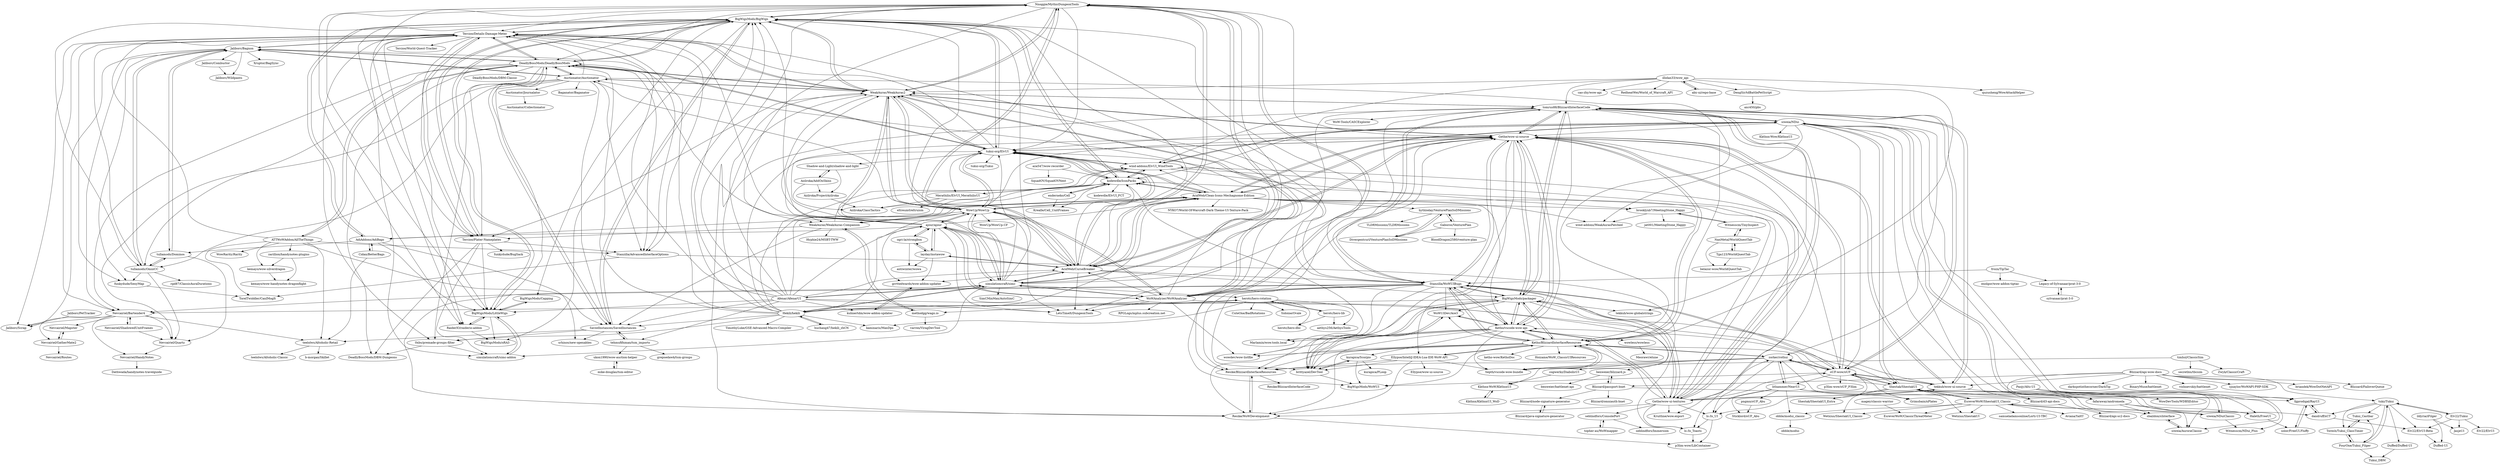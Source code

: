 digraph G {
"Nnoggie/MythicDungeonTools" -> "BigWigsMods/BigWigs"
"Nnoggie/MythicDungeonTools" -> "LetsTimeIt/DungeonTools" ["e"=1]
"Nnoggie/MythicDungeonTools" -> "Tercioo/Details-Damage-Meter"
"Nnoggie/MythicDungeonTools" -> "WeakAuras/WeakAuras2"
"Nnoggie/MythicDungeonTools" -> "WoWAnalyzer/WoWAnalyzer"
"Nnoggie/MythicDungeonTools" -> "BigWigsMods/LittleWigs"
"Nnoggie/MythicDungeonTools" -> "Tercioo/Plater-Nameplates"
"Nnoggie/MythicDungeonTools" -> "Gethe/wow-ui-source"
"Nnoggie/MythicDungeonTools" -> "simulationcraft/simc"
"Nnoggie/MythicDungeonTools" -> "WeakAuras/WeakAuras-Companion"
"Nnoggie/MythicDungeonTools" -> "RaiderIO/raiderio-addon"
"Nnoggie/MythicDungeonTools" -> "tukui-org/ElvUI"
"Nnoggie/MythicDungeonTools" -> "DeadlyBossMods/DeadlyBossMods"
"Nnoggie/MythicDungeonTools" -> "WowUp/WowUp"
"Nnoggie/MythicDungeonTools" -> "AcidWeb/CurseBreaker"
"Tercioo/Details-Damage-Meter" -> "Tercioo/Plater-Nameplates"
"Tercioo/Details-Damage-Meter" -> "DeadlyBossMods/DeadlyBossMods"
"Tercioo/Details-Damage-Meter" -> "BigWigsMods/BigWigs"
"Tercioo/Details-Damage-Meter" -> "BigWigsMods/LittleWigs"
"Tercioo/Details-Damage-Meter" -> "Nevcairiel/Bartender4"
"Tercioo/Details-Damage-Meter" -> "RaiderIO/raiderio-addon"
"Tercioo/Details-Damage-Meter" -> "Stanzilla/AdvancedInterfaceOptions"
"Tercioo/Details-Damage-Meter" -> "Tercioo/World-Quest-Tracker"
"Tercioo/Details-Damage-Meter" -> "funkydude/SexyMap"
"Tercioo/Details-Damage-Meter" -> "tullamods/OmniCC"
"Tercioo/Details-Damage-Meter" -> "simulationcraft/simc-addon"
"Tercioo/Details-Damage-Meter" -> "WeakAuras/WeakAuras2"
"Tercioo/Details-Damage-Meter" -> "Jaliborc/Scrap"
"Tercioo/Details-Damage-Meter" -> "0xbs/premade-groups-filter"
"Tercioo/Details-Damage-Meter" -> "Jaliborc/Bagnon"
"ildyria/iFilger" -> "Duffed-UI"
"ildyria/iFilger" -> "JasjeUI"
"magey/classic-warrior" -> "EsreverWoW/ClassicThreatMeter"
"aby-ui/repo-base" -> "illidan33/wow_api"
"AcidWeb/CurseBreaker" -> "WowUp/WowUp"
"AcidWeb/CurseBreaker" -> "ajour/ajour"
"AcidWeb/CurseBreaker" -> "layday/instawow"
"AcidWeb/CurseBreaker" -> "Gethe/wow-ui-source"
"AcidWeb/CurseBreaker" -> "WeakAuras/WeakAuras2"
"AcidWeb/CurseBreaker" -> "tukui-org/ElvUI"
"AcidWeb/CurseBreaker" -> "LetsTimeIt/DungeonTools" ["e"=1]
"AcidWeb/CurseBreaker" -> "BigWigsMods/packager"
"AcidWeb/CurseBreaker" -> "BigWigsMods/BigWigs"
"AcidWeb/CurseBreaker" -> "AcidWeb/Clean-Icons-Mechagnome-Edition"
"AcidWeb/CurseBreaker" -> "simulationcraft/simc"
"AcidWeb/CurseBreaker" -> "kodewdle/IconPacks"
"AcidWeb/CurseBreaker" -> "Stanzilla/WoWUIBugs"
"AcidWeb/CurseBreaker" -> "Nnoggie/MythicDungeonTools"
"AcidWeb/CurseBreaker" -> "grrttedwards/wow-addon-updater"
"Tercioo/Plater-Nameplates" -> "Tercioo/Details-Damage-Meter"
"Tercioo/Plater-Nameplates" -> "Stanzilla/AdvancedInterfaceOptions"
"Tercioo/Plater-Nameplates" -> "DeadlyBossMods/DBM-Dungeons"
"Tercioo/Plater-Nameplates" -> "funkydude/BugSack"
"Tercioo/Plater-Nameplates" -> "BigWigsMods/LittleWigs"
"Tercioo/Plater-Nameplates" -> "simulationcraft/simc-addon"
"Tercioo/Plater-Nameplates" -> "BigWigsMods/BigWigs"
"DeadlyBossMods/DeadlyBossMods" -> "Tercioo/Details-Damage-Meter"
"DeadlyBossMods/DeadlyBossMods" -> "DeadlyBossMods/DBM-Dungeons"
"DeadlyBossMods/DeadlyBossMods" -> "BigWigsMods/BigWigs"
"DeadlyBossMods/DeadlyBossMods" -> "DeadlyBossMods/DBM-Classic" ["e"=1]
"DeadlyBossMods/DeadlyBossMods" -> "WeakAuras/WeakAuras2"
"DeadlyBossMods/DeadlyBossMods" -> "Tercioo/Plater-Nameplates"
"DeadlyBossMods/DeadlyBossMods" -> "tullamods/OmniCC"
"DeadlyBossMods/DeadlyBossMods" -> "Jaliborc/Bagnon"
"DeadlyBossMods/DeadlyBossMods" -> "ATTWoWAddon/AllTheThings"
"DeadlyBossMods/DeadlyBossMods" -> "tukui-org/ElvUI"
"DeadlyBossMods/DeadlyBossMods" -> "0xbs/premade-groups-filter"
"DeadlyBossMods/DeadlyBossMods" -> "Nevcairiel/Bartender4"
"DeadlyBossMods/DeadlyBossMods" -> "Stanzilla/AdvancedInterfaceOptions"
"DeadlyBossMods/DeadlyBossMods" -> "SavedInstances/SavedInstances"
"DeadlyBossMods/DeadlyBossMods" -> "Auctionator/Auctionator"
"grrttedwards/wow-addon-updater" -> "kuhnertdm/wow-addon-updater"
"Ketho/BlizzardInterfaceResources" -> "Ketho/vscode-wow-api"
"Ketho/BlizzardInterfaceResources" -> "Resike/BlizzardInterfaceResources"
"Ketho/BlizzardInterfaceResources" -> "Gethe/wow-ui-source"
"Ketho/BlizzardInterfaceResources" -> "Stanzilla/WoWUIBugs"
"Ketho/BlizzardInterfaceResources" -> "Septh/vscode-wow-bundle"
"Ketho/BlizzardInterfaceResources" -> "Resike/WoWDevelopment"
"Ketho/BlizzardInterfaceResources" -> "BigWigsMods/packager"
"Ketho/BlizzardInterfaceResources" -> "brittyazel/DevTool"
"Ketho/BlizzardInterfaceResources" -> "Ellypse/IntelliJ-IDEA-Lua-IDE-WoW-API"
"Ketho/BlizzardInterfaceResources" -> "WoWUIDev/Ace3"
"Ketho/BlizzardInterfaceResources" -> "ketho-wow/KethoDoc"
"Ketho/BlizzardInterfaceResources" -> "BigWigsMods/WoWUI"
"Ketho/BlizzardInterfaceResources" -> "Hoizame/WoW_ClassicUIResources" ["e"=1]
"Ketho/BlizzardInterfaceResources" -> "zorker/rothui"
"Ketho/BlizzardInterfaceResources" -> "wowdev/wow-listfile" ["e"=1]
"timhul/ClassicSim" -> "secretbis/tbcsim"
"timhul/ClassicSim" -> "Septh/vscode-wow-bundle"
"timhul/ClassicSim" -> "Zwyk/ClassicCraft"
"illidan33/wow_api" -> "quzusheng/WowAttackHelper" ["e"=1]
"illidan33/wow_api" -> "WeakAuras/WeakAuras2"
"illidan33/wow_api" -> "cao-zhy/wow-api"
"illidan33/wow_api" -> "RedheatWei/World_of_Warcraft_API"
"illidan33/wow_api" -> "aby-ui/repo-base"
"illidan33/wow_api" -> "tomrus88/BlizzardInterfaceCode"
"illidan33/wow_api" -> "DengSir/tdBattlePetScript"
"illidan33/wow_api" -> "wind-addons/ElvUI_WindTools"
"illidan33/wow_api" -> "Ketho/BlizzardInterfaceResources"
"EsreverWoW/ShestakUI_Classic" -> "Shestak/ShestakUI"
"EsreverWoW/ShestakUI_Classic" -> "siweia/NDuiClassic"
"EsreverWoW/ShestakUI_Classic" -> "Wetxius/ShestakUI_Classic"
"EsreverWoW/ShestakUI_Classic" -> "obble/modui_classic"
"EsreverWoW/ShestakUI_Classic" -> "samueladamsonline/Lorti-UI-TBC"
"EsreverWoW/ShestakUI_Classic" -> "Wetxius/ShestakUI"
"EsreverWoW/ShestakUI_Classic" -> "EsreverWoW/ClassicThreatMeter"
"EsreverWoW/ShestakUI_Classic" -> "Aviana/YaHT" ["e"=1]
"Blizzard/api-wow-docs" -> "darkspotinthecorner/DarkTip"
"Blizzard/api-wow-docs" -> "Blizzard/passport-bnet"
"Blizzard/api-wow-docs" -> "BinaryMuse/battlenet"
"Blizzard/api-wow-docs" -> "vishnevskiy/battlenet"
"Blizzard/api-wow-docs" -> "Blizzard/d3-api-docs"
"Blizzard/api-wow-docs" -> "cjsaylor/WoWAPI-PHP-SDK"
"Blizzard/api-wow-docs" -> "tukz/Tukui"
"Blizzard/api-wow-docs" -> "briandek/WowDotNetAPI"
"Blizzard/api-wow-docs" -> "Blizzard/FailoverQueue"
"Blizzard/api-wow-docs" -> "tekkub/wow-ui-source"
"Stanzilla/WoWUIBugs" -> "BigWigsMods/packager"
"Stanzilla/WoWUIBugs" -> "Gethe/wow-ui-source"
"Stanzilla/WoWUIBugs" -> "Ketho/BlizzardInterfaceResources"
"Stanzilla/WoWUIBugs" -> "BigWigsMods/WoWUI"
"Stanzilla/WoWUIBugs" -> "brittyazel/DevTool"
"Stanzilla/WoWUIBugs" -> "Ketho/vscode-wow-api"
"Stanzilla/WoWUIBugs" -> "tomrus88/BlizzardInterfaceCode"
"Stanzilla/WoWUIBugs" -> "Gethe/wow-ui-textures"
"Stanzilla/WoWUIBugs" -> "Resike/BlizzardInterfaceResources"
"Stanzilla/WoWUIBugs" -> "oUF-wow/oUF"
"Stanzilla/WoWUIBugs" -> "Marlamin/wow.tools.local" ["e"=1]
"Stanzilla/WoWUIBugs" -> "WoWUIDev/Ace3"
"Stanzilla/WoWUIBugs" -> "Nevcairiel/Bartender4"
"Stanzilla/WoWUIBugs" -> "Resike/WoWDevelopment"
"Stanzilla/WoWUIBugs" -> "wowdev/wow-listfile" ["e"=1]
"WeakAuras/WeakAuras-Companion" -> "methodgg/wago.io"
"WeakAuras/WeakAuras-Companion" -> "AcidWeb/Clean-Icons-Mechagnome-Edition"
"WeakAuras/WeakAuras-Companion" -> "Hyphie24/MSBT-TWW"
"WeakAuras/WeakAuras-Companion" -> "SavedInstances/SavedInstances"
"WeakAuras/WeakAuras-Companion" -> "Tercioo/Plater-Nameplates"
"WeakAuras/WeakAuras-Companion" -> "wind-addons/ElvUI_WindTools"
"layday/instawow" -> "ogri-la/strongbox"
"layday/instawow" -> "AcidWeb/CurseBreaker"
"layday/instawow" -> "antiwinter/wowa"
"layday/instawow" -> "ajour/ajour"
"layday/instawow" -> "grrttedwards/wow-addon-updater"
"tomrus88/BlizzardInterfaceCode" -> "Gethe/wow-ui-source"
"tomrus88/BlizzardInterfaceCode" -> "Gethe/wow-ui-textures"
"tomrus88/BlizzardInterfaceCode" -> "BigWigsMods/packager"
"tomrus88/BlizzardInterfaceCode" -> "Stanzilla/WoWUIBugs"
"tomrus88/BlizzardInterfaceCode" -> "Ketho/BlizzardInterfaceResources"
"tomrus88/BlizzardInterfaceCode" -> "tekkub/wow-ui-source"
"tomrus88/BlizzardInterfaceCode" -> "oUF-wow/oUF"
"tomrus88/BlizzardInterfaceCode" -> "WoW-Tools/CASCExplorer" ["e"=1]
"tomrus88/BlizzardInterfaceCode" -> "tekkub/wow-globalstrings"
"tomrus88/BlizzardInterfaceCode" -> "WeakAuras/WeakAuras2"
"tomrus88/BlizzardInterfaceCode" -> "Ketho/vscode-wow-api"
"tomrus88/BlizzardInterfaceCode" -> "Resike/BlizzardInterfaceResources"
"tomrus88/BlizzardInterfaceCode" -> "zorker/rothui"
"tomrus88/BlizzardInterfaceCode" -> "siweia/NDui"
"tomrus88/BlizzardInterfaceCode" -> "Resike/WoWDevelopment"
"obble/modui_classic" -> "obble/modui" ["e"=1]
"Elv22/Tukui" -> "tukz/Tukui"
"Elv22/Tukui" -> "Elv22/ElvUI-Beta"
"Elv22/Tukui" -> "JasjeUI"
"Elv22/Tukui" -> "Elv22/ElvUI"
"ls-/ls_UI" -> "ls-/ls_Toasts"
"ls-/ls_UI" -> "p3lim-wow/LibContainer"
"fafaraway/andromeda" -> "siweia/AuroraClassic"
"fafaraway/andromeda" -> "sbaildon/sInterface"
"fafaraway/andromeda" -> "Haleth/FreeUI"
"lithammer/NeavUI" -> "pngmn/oUF_Abu"
"lithammer/NeavUI" -> "Grimsbain/nPlates"
"lithammer/NeavUI" -> "zorker/rothui"
"lithammer/NeavUI" -> "obble/modui_classic"
"lithammer/NeavUI" -> "sbaildon/sInterface"
"lithammer/NeavUI" -> "ls-/ls_UI"
"lithammer/NeavUI" -> "Sticklord/oUF_Abu"
"ATTWoWAddon/AllTheThings" -> "WowRarity/Rarity"
"ATTWoWAddon/AllTheThings" -> "TorelTwiddler/CanIMogIt"
"ATTWoWAddon/AllTheThings" -> "DeadlyBossMods/DeadlyBossMods"
"ATTWoWAddon/AllTheThings" -> "Tercioo/Details-Damage-Meter"
"ATTWoWAddon/AllTheThings" -> "zarillion/handynotes-plugins"
"ATTWoWAddon/AllTheThings" -> "kemayo/wow-silverdragon"
"ATTWoWAddon/AllTheThings" -> "SavedInstances/SavedInstances"
"ATTWoWAddon/AllTheThings" -> "Stanzilla/AdvancedInterfaceOptions"
"ATTWoWAddon/AllTheThings" -> "teelolws/Altoholic-Retail"
"Nevcairiel/Bartender4" -> "Nevcairiel/Quartz"
"Nevcairiel/Bartender4" -> "Nevcairiel/Mapster"
"Nevcairiel/Bartender4" -> "Nevcairiel/ShadowedUnitFrames"
"Nevcairiel/Bartender4" -> "Nevcairiel/HandyNotes"
"Nevcairiel/Bartender4" -> "Jaliborc/Scrap"
"Nevcairiel/Bartender4" -> "teelolws/Altoholic-Retail"
"Nevcairiel/Bartender4" -> "Nevcairiel/GatherMate2"
"dandruff/xCT" -> "Elv22/ElvUI-Beta"
"dandruff/xCT" -> "fgprodigal/RayUI"
"ogri-la/strongbox" -> "antiwinter/wowa"
"ogri-la/strongbox" -> "layday/instawow"
"ogri-la/strongbox" -> "ajour/ajour"
"pngmn/oUF_Abu" -> "Sticklord/oUF_Abu"
"Nevcairiel/Mapster" -> "Nevcairiel/GatherMate2"
"Resike/WoWDevelopment" -> "Resike/BlizzardInterfaceResources"
"Resike/WoWDevelopment" -> "p3lim-wow/LibContainer"
"Tukui_Castbar" -> "Toresh/Tukui_ClassTimer"
"Blizzard/node-signature-generator" -> "Blizzard/java-signature-generator"
"RaiderIO/raiderio-addon" -> "BigWigsMods/LittleWigs"
"RaiderIO/raiderio-addon" -> "BigWigsMods/oRA3"
"Blizzard/java-signature-generator" -> "Blizzard/node-signature-generator"
"siweia/AuroraClassic" -> "sbaildon/sInterface"
"WowUp/WowUp" -> "ajour/ajour"
"WowUp/WowUp" -> "AcidWeb/CurseBreaker"
"WowUp/WowUp" -> "WeakAuras/WeakAuras2"
"WowUp/WowUp" -> "BigWigsMods/BigWigs"
"WowUp/WowUp" -> "simulationcraft/simc"
"WowUp/WowUp" -> "LetsTimeIt/DungeonTools" ["e"=1]
"WowUp/WowUp" -> "tukui-org/ElvUI"
"WowUp/WowUp" -> "Gethe/wow-ui-source"
"WowUp/WowUp" -> "AdiAddons/AdiBags"
"WowUp/WowUp" -> "AcidWeb/Clean-Icons-Mechagnome-Edition"
"WowUp/WowUp" -> "WoWAnalyzer/WoWAnalyzer"
"WowUp/WowUp" -> "Auctionator/Auctionator"
"WowUp/WowUp" -> "Nnoggie/MythicDungeonTools"
"WowUp/WowUp" -> "WowUp/WowUp.CF"
"WowUp/WowUp" -> "WeakAuras/WeakAuras-Companion"
"ajour/ajour" -> "WowUp/WowUp"
"ajour/ajour" -> "AcidWeb/CurseBreaker"
"ajour/ajour" -> "ogri-la/strongbox"
"ajour/ajour" -> "layday/instawow"
"ajour/ajour" -> "LetsTimeIt/DungeonTools" ["e"=1]
"ajour/ajour" -> "WeakAuras/WeakAuras2"
"ajour/ajour" -> "WoWAnalyzer/WoWAnalyzer"
"ajour/ajour" -> "simulationcraft/simc"
"ajour/ajour" -> "Gethe/wow-ui-source"
"ajour/ajour" -> "DeadlyBossMods/DeadlyBossMods"
"ajour/ajour" -> "AdiAddons/AdiBags"
"ajour/ajour" -> "AcidWeb/Clean-Icons-Mechagnome-Edition"
"ajour/ajour" -> "Tercioo/Details-Damage-Meter"
"ajour/ajour" -> "grrttedwards/wow-addon-updater"
"ajour/ajour" -> "BigWigsMods/BigWigs"
"WeakAuras/WeakAuras2" -> "BigWigsMods/BigWigs"
"WeakAuras/WeakAuras2" -> "simulationcraft/simc"
"WeakAuras/WeakAuras2" -> "Gethe/wow-ui-source"
"WeakAuras/WeakAuras2" -> "DeadlyBossMods/DeadlyBossMods"
"WeakAuras/WeakAuras2" -> "Tercioo/Details-Damage-Meter"
"WeakAuras/WeakAuras2" -> "tukui-org/ElvUI"
"WeakAuras/WeakAuras2" -> "WowUp/WowUp"
"WeakAuras/WeakAuras2" -> "Nnoggie/MythicDungeonTools"
"WeakAuras/WeakAuras2" -> "Tercioo/Plater-Nameplates"
"WeakAuras/WeakAuras2" -> "tomrus88/BlizzardInterfaceCode"
"WeakAuras/WeakAuras2" -> "AcidWeb/CurseBreaker"
"WeakAuras/WeakAuras2" -> "Auctionator/Auctionator"
"WeakAuras/WeakAuras2" -> "WeakAuras/WeakAuras-Companion"
"WeakAuras/WeakAuras2" -> "WoWAnalyzer/WoWAnalyzer"
"WeakAuras/WeakAuras2" -> "Stanzilla/WoWUIBugs"
"Blizzard/passport-bnet" -> "Blizzard/omniauth-bnet"
"Blizzard/passport-bnet" -> "Blizzard/node-signature-generator"
"Blizzard/passport-bnet" -> "benweier/blizzard.js"
"Blizzard/passport-bnet" -> "Blizzard/d3-api-docs"
"enderneko/Cell" -> "Krealle/Cell_UnitFrames"
"enderneko/Cell" -> "kodewdle/IconPacks"
"mike-douglas/tsm-editor" -> "ukon1990/wow-auction-helper"
"solor/FreeUI.Fluffy" -> "fgprodigal/RayUI"
"teelolws/Altoholic-Retail" -> "b-morgan/Skillet"
"teelolws/Altoholic-Retail" -> "teelolws/Altoholic-Classic"
"oUF-wow/oUF" -> "Shestak/ShestakUI"
"oUF-wow/oUF" -> "Gethe/wow-ui-source"
"oUF-wow/oUF" -> "Stanzilla/WoWUIBugs"
"oUF-wow/oUF" -> "p3lim-wow/oUF_P3lim"
"oUF-wow/oUF" -> "zorker/rothui"
"oUF-wow/oUF" -> "ls-/ls_UI"
"oUF-wow/oUF" -> "Grimsbain/nPlates"
"oUF-wow/oUF" -> "tekkub/wow-ui-source"
"oUF-wow/oUF" -> "BigWigsMods/WoWUI"
"oUF-wow/oUF" -> "lithammer/NeavUI"
"oUF-wow/oUF" -> "tomrus88/BlizzardInterfaceCode"
"oUF-wow/oUF" -> "Ketho/BlizzardInterfaceResources"
"oUF-wow/oUF" -> "wind-addons/ElvUI_WindTools"
"oUF-wow/oUF" -> "Ketho/vscode-wow-api"
"Ketho/vscode-wow-api" -> "Ketho/BlizzardInterfaceResources"
"Ketho/vscode-wow-api" -> "WoWUIDev/Ace3"
"Ketho/vscode-wow-api" -> "wowless/wowless"
"Ketho/vscode-wow-api" -> "Gethe/wow-ui-source"
"Ketho/vscode-wow-api" -> "Stanzilla/WoWUIBugs"
"Ketho/vscode-wow-api" -> "Marlamin/wow.tools.local" ["e"=1]
"Ketho/vscode-wow-api" -> "brittyazel/DevTool"
"Ketho/vscode-wow-api" -> "BigWigsMods/packager"
"Ketho/vscode-wow-api" -> "Resike/WoWDevelopment"
"Ketho/vscode-wow-api" -> "wowdev/wow-listfile" ["e"=1]
"Ketho/vscode-wow-api" -> "kurapica/Scorpio"
"Ketho/vscode-wow-api" -> "Septh/vscode-wow-bundle"
"Ketho/vscode-wow-api" -> "Gethe/wow-ui-textures"
"Elv22/ElvUI-Beta" -> "Duffed-UI"
"Nevcairiel/ShadowedUnitFrames" -> "Nevcairiel/Quartz"
"Nevcairiel/ShadowedUnitFrames" -> "Nevcairiel/Bartender4"
"Nevcairiel/GatherMate2" -> "Nevcairiel/Routes"
"Nevcairiel/GatherMate2" -> "Nevcairiel/Mapster"
"siweia/NDuiClassic" -> "siweia/NDui"
"siweia/NDuiClassic" -> "Witnesscm/NDui_Plus"
"siweia/NDuiClassic" -> "EsreverWoW/ShestakUI_Classic"
"sylvanaar/prat-3-0" -> "Legacy-of-Sylvanaar/prat-3-0"
"zarillion/handynotes-plugins" -> "kemayo/wow-handynotes-dragonflight"
"zarillion/handynotes-plugins" -> "kemayo/wow-silverdragon"
"Nevcairiel/Quartz" -> "Nevcairiel/HandyNotes"
"Nevcairiel/HandyNotes" -> "Dathwada/handynotes-travelguide"
"simulationcraft/simc" -> "WeakAuras/WeakAuras2"
"simulationcraft/simc" -> "WoWAnalyzer/WoWAnalyzer"
"simulationcraft/simc" -> "Hekili/hekili"
"simulationcraft/simc" -> "WowUp/WowUp"
"simulationcraft/simc" -> "Nnoggie/MythicDungeonTools"
"simulationcraft/simc" -> "Gethe/wow-ui-source"
"simulationcraft/simc" -> "tukui-org/ElvUI"
"simulationcraft/simc" -> "AcidWeb/CurseBreaker"
"simulationcraft/simc" -> "Afenar/AfenarUI"
"simulationcraft/simc" -> "ajour/ajour"
"simulationcraft/simc" -> "BigWigsMods/BigWigs"
"simulationcraft/simc" -> "herotc/hero-rotation"
"simulationcraft/simc" -> "SimCMinMax/AutoSimC"
"simulationcraft/simc" -> "simulationcraft/simc-addon"
"simulationcraft/simc" -> "tomrus88/BlizzardInterfaceCode"
"seblindfors/ConsolePort" -> "topher-au/WoWmapper"
"seblindfors/ConsolePort" -> "seblindfors/Immersion"
"Shadow-and-Light/shadow-and-light" -> "Azilroka/ProjectAzilroka"
"Shadow-and-Light/shadow-and-light" -> "Azilroka/AddOnSkins"
"Azilroka/AddOnSkins" -> "Azilroka/ProjectAzilroka"
"Azilroka/AddOnSkins" -> "Shadow-and-Light/shadow-and-light"
"Azilroka/AddOnSkins" -> "Azilroka/ClassTactics"
"Azilroka/ProjectAzilroka" -> "Azilroka/ClassTactics"
"Legacy-of-Sylvanaar/prat-3-0" -> "sylvanaar/prat-3-0"
"brittyazel/DevTool" -> "BigWigsMods/WoWUI"
"brittyazel/DevTool" -> "WoWUIDev/Ace3"
"brittyazel/DevTool" -> "kurapica/Scorpio"
"brittyazel/DevTool" -> "BigWigsMods/packager"
"wowless/wowless" -> "Meorawr/elune"
"Gaboros/VenturePlan" -> "hythloday/VenturePlanSoDMissions"
"Gaboros/VenturePlan" -> "BloodDragon2580/venture-plan"
"Gaboros/VenturePlan" -> "Divergentcurl/VenturePlanSoDMissions"
"Auctionator/Journalator" -> "Auctionator/Collectionator"
"hythloday/VenturePlanSoDMissions" -> "Divergentcurl/VenturePlanSoDMissions"
"hythloday/VenturePlanSoDMissions" -> "Gaboros/VenturePlan"
"hythloday/VenturePlanSoDMissions" -> "TLDRMissions/TLDRMissions"
"Haleth/FreeUI" -> "solor/FreeUI.Fluffy"
"kemayo/wow-silverdragon" -> "kemayo/wow-handynotes-dragonflight"
"Blizzard/d3-api-docs" -> "Blizzard/api-sc2-docs"
"kodewdle/IconPacks" -> "kodewdle/IconPacks"
"kodewdle/IconPacks" -> "AcidWeb/Clean-Icons-Mechagnome-Edition"
"kodewdle/IconPacks" -> "Azilroka/ClassTactics"
"kodewdle/IconPacks" -> "wind-addons/ElvUI_WindTools"
"kodewdle/IconPacks" -> "tukui-org/ElvUI"
"kodewdle/IconPacks" -> "Marlamin/wow.tools.local" ["e"=1]
"kodewdle/IconPacks" -> "BigWigsMods/BigWigs"
"kodewdle/IconPacks" -> "Merathilis/ElvUI_MerathilisUI"
"tukui-org/ElvUI" -> "wind-addons/ElvUI_WindTools"
"tukui-org/ElvUI" -> "AcidWeb/Clean-Icons-Mechagnome-Edition"
"tukui-org/ElvUI" -> "BigWigsMods/BigWigs"
"tukui-org/ElvUI" -> "kodewdle/IconPacks"
"tukui-org/ElvUI" -> "WeakAuras/WeakAuras2"
"tukui-org/ElvUI" -> "Gethe/wow-ui-source"
"tukui-org/ElvUI" -> "DeadlyBossMods/DeadlyBossMods"
"tukui-org/ElvUI" -> "Stanzilla/WoWUIBugs"
"tukui-org/ElvUI" -> "Merathilis/ElvUI_MerathilisUI"
"tukui-org/ElvUI" -> "tukui-org/Tukui"
"tukui-org/ElvUI" -> "Tercioo/Details-Damage-Meter"
"tukui-org/ElvUI" -> "Shadow-and-Light/shadow-and-light"
"tukui-org/ElvUI" -> "WowUp/WowUp"
"tukui-org/ElvUI" -> "AcidWeb/CurseBreaker"
"AcidWeb/Clean-Icons-Mechagnome-Edition" -> "kodewdle/IconPacks"
"AcidWeb/Clean-Icons-Mechagnome-Edition" -> "tukui-org/ElvUI"
"AcidWeb/Clean-Icons-Mechagnome-Edition" -> "WeakAuras/WeakAuras-Companion"
"AcidWeb/Clean-Icons-Mechagnome-Edition" -> "wind-addons/ElvUI_WindTools"
"AcidWeb/Clean-Icons-Mechagnome-Edition" -> "Gethe/wow-ui-source"
"AcidWeb/Clean-Icons-Mechagnome-Edition" -> "siweia/NDui"
"AcidWeb/Clean-Icons-Mechagnome-Edition" -> "Ketho/vscode-wow-api"
"AcidWeb/Clean-Icons-Mechagnome-Edition" -> "brooklynb7/MeetingStone_Happy"
"AcidWeb/Clean-Icons-Mechagnome-Edition" -> "wind-addons/WeakAurasPatched"
"AcidWeb/Clean-Icons-Mechagnome-Edition" -> "NYKO7/World-Of-Warcraft-Dark-Theme-UI-Texture-Pack"
"AcidWeb/Clean-Icons-Mechagnome-Edition" -> "hythloday/VenturePlanSoDMissions"
"AcidWeb/Clean-Icons-Mechagnome-Edition" -> "Gethe/wow-ui-textures"
"AcidWeb/Clean-Icons-Mechagnome-Edition" -> "AcidWeb/CurseBreaker"
"AcidWeb/Clean-Icons-Mechagnome-Edition" -> "WowUp/WowUp"
"Auctionator/Auctionator" -> "Jaliborc/Bagnon"
"Auctionator/Auctionator" -> "BigWigsMods/LittleWigs"
"Auctionator/Auctionator" -> "tullamods/OmniCC"
"Auctionator/Auctionator" -> "DeadlyBossMods/DeadlyBossMods"
"Auctionator/Auctionator" -> "Nevcairiel/Quartz"
"Auctionator/Auctionator" -> "Tercioo/Details-Damage-Meter"
"Auctionator/Auctionator" -> "SavedInstances/SavedInstances"
"Auctionator/Auctionator" -> "Baganator/Baganator"
"Auctionator/Auctionator" -> "Ketho/BlizzardInterfaceResources"
"Auctionator/Auctionator" -> "Stanzilla/AdvancedInterfaceOptions"
"Auctionator/Auctionator" -> "WeakAuras/WeakAuras2"
"Auctionator/Auctionator" -> "Auctionator/Journalator"
"frozn/TipTac" -> "Legacy-of-Sylvanaar/prat-3-0"
"frozn/TipTac" -> "enolgor/wow-addon-tiptac"
"frozn/TipTac" -> "Stanzilla/WoWUIBugs"
"topher-au/WoWmapper" -> "seblindfors/ConsolePort"
"aza547/wow-recorder" -> "kodewdle/IconPacks"
"aza547/wow-recorder" -> "SquadOV/SquadOVNext"
"Merathilis/ElvUI_MerathilisUI" -> "Azilroka/ClassTactics"
"Merathilis/ElvUI_MerathilisUI" -> "eltreum0/eltruism"
"zorker/rothui" -> "cogwerkz/DiabolicUI"
"zorker/rothui" -> "sbaildon/sInterface"
"zorker/rothui" -> "Kkthnx-WoW/KkthnxUI"
"zorker/rothui" -> "ls-/ls_UI"
"zorker/rothui" -> "lithammer/NeavUI"
"zorker/rothui" -> "oUF-wow/oUF"
"zorker/rothui" -> "Resike/BlizzardInterfaceResources"
"zorker/rothui" -> "Ketho/BlizzardInterfaceResources"
"Divergentcurl/VenturePlanSoDMissions" -> "hythloday/VenturePlanSoDMissions"
"Kkthnx/KkthnxUI_WoD" -> "Kkthnx-WoW/KkthnxUI"
"brooklynb7/MeetingStone_Happy" -> "Witnesscm/TinyInspect"
"brooklynb7/MeetingStone_Happy" -> "jat001/MeetingStone_Happy"
"brooklynb7/MeetingStone_Happy" -> "wind-addons/WeakAurasPatched"
"tukz/Tukui" -> "FourOne/Tukui_Filger"
"tukz/Tukui" -> "Elv22/Tukui"
"tukz/Tukui" -> "Toresh/Tukui_ClassTimer"
"tukz/Tukui" -> "Tukui_Castbar"
"tukz/Tukui" -> "dandruff/xCT"
"tukz/Tukui" -> "Duffed/Duffed-UI"
"tukz/Tukui" -> "Elv22/ElvUI-Beta"
"Shestak/ShestakUI" -> "EsreverWoW/ShestakUI_Classic"
"Shestak/ShestakUI" -> "Wetxius/ShestakUI"
"Shestak/ShestakUI" -> "Haleth/FreeUI"
"Shestak/ShestakUI" -> "oUF-wow/oUF"
"Shestak/ShestakUI" -> "Shestak/ShestakUI_Extra"
"Shestak/ShestakUI" -> "siweia/NDui"
"Shestak/ShestakUI" -> "Wetxius/ShestakUI_Classic"
"Shestak/ShestakUI" -> "dandruff/xCT"
"Shestak/ShestakUI" -> "zorker/rothui"
"Shestak/ShestakUI" -> "fafaraway/andromeda"
"Shestak/ShestakUI" -> "fgprodigal/RayUI"
"BigWigsMods/packager" -> "Stanzilla/WoWUIBugs"
"BigWigsMods/packager" -> "brittyazel/DevTool"
"BigWigsMods/packager" -> "Resike/BlizzardInterfaceResources"
"BigWigsMods/packager" -> "WoWUIDev/Ace3"
"BigWigsMods/packager" -> "Gethe/wow-ui-source"
"BigWigsMods/packager" -> "Ketho/BlizzardInterfaceResources"
"BigWigsMods/packager" -> "tomrus88/BlizzardInterfaceCode"
"BigWigsMods/packager" -> "Ketho/vscode-wow-api"
"BigWigsMods/packager" -> "Nevcairiel/Bartender4"
"BigWigsMods/packager" -> "Septh/vscode-wow-bundle"
"BigWigsMods/packager" -> "tekkub/wow-globalstrings"
"Tga123/WorldQuestTab" -> "NanMetal/WorldQuestTab"
"Tga123/WorldQuestTab" -> "belazor-wow/WorldQuestTab"
"fgprodigal/RayUI" -> "solor/FreeUI.Fluffy"
"Paojy/Altz-UI" -> "siweia/AuroraClassic"
"Paojy/Altz-UI" -> "fgprodigal/RayUI"
"Paojy/Altz-UI" -> "Haleth/FreeUI"
"WoWUIDev/Ace3" -> "brittyazel/DevTool"
"WoWUIDev/Ace3" -> "Ketho/vscode-wow-api"
"Stanzilla/AdvancedInterfaceOptions" -> "TorelTwiddler/CanIMogIt"
"Stanzilla/AdvancedInterfaceOptions" -> "ls-/ls_Toasts"
"Afenar/AfenarUI" -> "simulationcraft/simc"
"Afenar/AfenarUI" -> "tehmufifnman/tsm_imports"
"Afenar/AfenarUI" -> "Nnoggie/MythicDungeonTools"
"Afenar/AfenarUI" -> "AcidWeb/CurseBreaker"
"Afenar/AfenarUI" -> "BigWigsMods/BigWigs"
"Afenar/AfenarUI" -> "LetsTimeIt/DungeonTools" ["e"=1]
"Afenar/AfenarUI" -> "SavedInstances/SavedInstances"
"Afenar/AfenarUI" -> "WeakAuras/WeakAuras2"
"Afenar/AfenarUI" -> "kuhnertdm/wow-addon-updater"
"Afenar/AfenarUI" -> "AcidWeb/Clean-Icons-Mechagnome-Edition"
"Afenar/AfenarUI" -> "BigWigsMods/LittleWigs"
"Afenar/AfenarUI" -> "Tercioo/Details-Damage-Meter"
"Afenar/AfenarUI" -> "ajour/ajour"
"Afenar/AfenarUI" -> "wind-addons/ElvUI_WindTools"
"Afenar/AfenarUI" -> "Shestak/ShestakUI"
"tekkub/wow-ui-source" -> "Gethe/wow-ui-source"
"tekkub/wow-ui-source" -> "Gethe/wow-ui-textures"
"tekkub/wow-ui-source" -> "tomrus88/BlizzardInterfaceCode"
"tekkub/wow-ui-source" -> "oUF-wow/oUF"
"tekkub/wow-ui-source" -> "BigWigsMods/packager"
"tekkub/wow-ui-source" -> "WowDevTools/WDBXEditor" ["e"=1]
"huchang47/hekili_zhCN" -> "Hekili/hekili"
"funkydude/SexyMap" -> "TorelTwiddler/CanIMogIt"
"BigWigsMods/BigWigs" -> "BigWigsMods/LittleWigs"
"BigWigsMods/BigWigs" -> "Tercioo/Details-Damage-Meter"
"BigWigsMods/BigWigs" -> "DeadlyBossMods/DeadlyBossMods"
"BigWigsMods/BigWigs" -> "WeakAuras/WeakAuras2"
"BigWigsMods/BigWigs" -> "Tercioo/Plater-Nameplates"
"BigWigsMods/BigWigs" -> "Nnoggie/MythicDungeonTools"
"BigWigsMods/BigWigs" -> "BigWigsMods/Capping"
"BigWigsMods/BigWigs" -> "SavedInstances/SavedInstances"
"BigWigsMods/BigWigs" -> "tukui-org/ElvUI"
"BigWigsMods/BigWigs" -> "BigWigsMods/oRA3"
"BigWigsMods/BigWigs" -> "RaiderIO/raiderio-addon"
"BigWigsMods/BigWigs" -> "AdiAddons/AdiBags"
"BigWigsMods/BigWigs" -> "kodewdle/IconPacks"
"BigWigsMods/BigWigs" -> "Stanzilla/WoWUIBugs"
"BigWigsMods/BigWigs" -> "tullamods/OmniCC"
"methodgg/wago.io" -> "WeakAuras/WeakAuras-Companion"
"methodgg/wago.io" -> "varren/ViragDevTool"
"AdiAddons/AdiBags" -> "Cidan/BetterBags"
"AdiAddons/AdiBags" -> "tullamods/Dominos"
"AdiAddons/AdiBags" -> "BigWigsMods/BigWigs"
"AdiAddons/AdiBags" -> "srhinos/new-openables"
"AdiAddons/AdiBags" -> "BigWigsMods/LittleWigs"
"herotc/hero-rotation" -> "herotc/hero-lib"
"herotc/hero-rotation" -> "aethys256/AethysTools"
"herotc/hero-rotation" -> "herotc/hero-dbc"
"herotc/hero-rotation" -> "CuteOne/BadRotations" ["e"=1]
"herotc/hero-rotation" -> "Hekili/hekili"
"herotc/hero-rotation" -> "kaminaris/MaxDps"
"herotc/hero-rotation" -> "Sidoine/Ovale"
"kurapica/Scorpio" -> "BigWigsMods/WoWUI"
"kurapica/Scorpio" -> "kurapica/PLoop" ["e"=1]
"kurapica/Scorpio" -> "brittyazel/DevTool"
"BigWigsMods/LittleWigs" -> "BigWigsMods/BigWigs"
"BigWigsMods/LittleWigs" -> "BigWigsMods/oRA3"
"BigWigsMods/LittleWigs" -> "BigWigsMods/Capping"
"BigWigsMods/LittleWigs" -> "simulationcraft/simc-addon"
"BigWigsMods/LittleWigs" -> "RaiderIO/raiderio-addon"
"cogwerkz/DiabolicUI" -> "Kkthnx-WoW/KkthnxUI"
"Duffed/Duffed-UI" -> "Tukui_DBM"
"ls-/ls_Toasts" -> "p3lim-wow/LibContainer"
"sbaildon/sInterface" -> "siweia/AuroraClassic"
"Hekili/hekili" -> "huchang47/hekili_zhCN"
"Hekili/hekili" -> "herotc/hero-rotation"
"Hekili/hekili" -> "simulationcraft/simc"
"Hekili/hekili" -> "WeakAuras/WeakAuras2"
"Hekili/hekili" -> "BigWigsMods/BigWigs"
"Hekili/hekili" -> "tukui-org/ElvUI"
"Hekili/hekili" -> "kaminaris/MaxDps"
"Hekili/hekili" -> "TimothyLuke/GSE-Advanced-Macro-Compiler" ["e"=1]
"Hekili/hekili" -> "0xbs/premade-groups-filter"
"Hekili/hekili" -> "DeadlyBossMods/DeadlyBossMods"
"Hekili/hekili" -> "Tercioo/Details-Damage-Meter"
"Hekili/hekili" -> "kodewdle/IconPacks"
"Hekili/hekili" -> "AcidWeb/Clean-Icons-Mechagnome-Edition"
"Hekili/hekili" -> "SavedInstances/SavedInstances"
"Hekili/hekili" -> "WowUp/WowUp"
"kodewdle/IconPacks" -> "kodewdle/ElvUI_FCT"
"kodewdle/IconPacks" -> "enderneko/Cell"
"kodewdle/IconPacks" -> "Krealle/Cell_UnitFrames"
"benweier/blizzard.js" -> "Blizzard/passport-bnet"
"benweier/blizzard.js" -> "benweier/battlenet-api"
"Septh/vscode-wow-bundle" -> "Ketho/BlizzardInterfaceResources"
"fgprodigal/RayUI" -> "dandruff/xCT"
"tullamods/OmniCC" -> "tullamods/Dominos"
"tullamods/OmniCC" -> "Jaliborc/Bagnon"
"tullamods/OmniCC" -> "funkydude/SexyMap"
"tullamods/OmniCC" -> "Nevcairiel/Quartz"
"tullamods/OmniCC" -> "rgd87/ClassicAuraDurations" ["e"=1]
"Cidan/BetterBags" -> "AdiAddons/AdiBags"
"Cidan/BetterBags" -> "teelolws/Altoholic-Retail"
"ukon1990/wow-auction-helper" -> "mike-douglas/tsm-editor"
"Jaliborc/Combuctor" -> "Jaliborc/Wildpants"
"DengSir/tdBattlePetScript" -> "axc450/pbs"
"Witnesscm/TinyInspect" -> "brooklynb7/MeetingStone_Happy"
"Witnesscm/TinyInspect" -> "NanMetal/WorldQuestTab"
"BigWigsMods/Capping" -> "BigWigsMods/LittleWigs"
"tehmufifnman/tsm_imports" -> "grepsedawk/tsm-groups"
"tehmufifnman/tsm_imports" -> "SavedInstances/SavedInstances"
"tehmufifnman/tsm_imports" -> "ukon1990/wow-auction-helper"
"siweia/NDui" -> "siweia/NDuiClassic"
"siweia/NDui" -> "fafaraway/andromeda"
"siweia/NDui" -> "Shestak/ShestakUI"
"siweia/NDui" -> "Witnesscm/NDui_Plus"
"siweia/NDui" -> "wind-addons/ElvUI_WindTools"
"siweia/NDui" -> "oUF-wow/oUF"
"siweia/NDui" -> "kodewdle/IconPacks"
"siweia/NDui" -> "AcidWeb/Clean-Icons-Mechagnome-Edition"
"siweia/NDui" -> "siweia/AuroraClassic"
"siweia/NDui" -> "Gethe/wow-ui-source"
"siweia/NDui" -> "tukui-org/ElvUI"
"siweia/NDui" -> "tomrus88/BlizzardInterfaceCode"
"siweia/NDui" -> "Kkthnx-Wow/KkthnxUI"
"siweia/NDui" -> "wind-addons/WeakAurasPatched"
"siweia/NDui" -> "fgprodigal/RayUI"
"WoWAnalyzer/WoWAnalyzer" -> "simulationcraft/simc"
"WoWAnalyzer/WoWAnalyzer" -> "Nnoggie/MythicDungeonTools"
"WoWAnalyzer/WoWAnalyzer" -> "WeakAuras/WeakAuras2"
"WoWAnalyzer/WoWAnalyzer" -> "ajour/ajour"
"WoWAnalyzer/WoWAnalyzer" -> "WowUp/WowUp"
"WoWAnalyzer/WoWAnalyzer" -> "LetsTimeIt/DungeonTools" ["e"=1]
"WoWAnalyzer/WoWAnalyzer" -> "AcidWeb/CurseBreaker"
"WoWAnalyzer/WoWAnalyzer" -> "Auctionator/Auctionator"
"WoWAnalyzer/WoWAnalyzer" -> "methodgg/wago.io"
"WoWAnalyzer/WoWAnalyzer" -> "Tercioo/Details-Damage-Meter"
"WoWAnalyzer/WoWAnalyzer" -> "Gethe/wow-ui-source"
"WoWAnalyzer/WoWAnalyzer" -> "BigWigsMods/BigWigs"
"WoWAnalyzer/WoWAnalyzer" -> "RPGLogs/mplus.subcreation.net"
"WoWAnalyzer/WoWAnalyzer" -> "benweier/blizzard.js"
"WoWAnalyzer/WoWAnalyzer" -> "wowdev/wow-listfile" ["e"=1]
"SavedInstances/SavedInstances" -> "BigWigsMods/BigWigs"
"SavedInstances/SavedInstances" -> "0xbs/premade-groups-filter"
"SavedInstances/SavedInstances" -> "srhinos/new-openables"
"SavedInstances/SavedInstances" -> "teelolws/Altoholic-Retail"
"SavedInstances/SavedInstances" -> "tehmufifnman/tsm_imports"
"SavedInstances/SavedInstances" -> "DeadlyBossMods/DeadlyBossMods"
"simulationcraft/simc-addon" -> "BigWigsMods/LittleWigs"
"NanMetal/WorldQuestTab" -> "Tga123/WorldQuestTab"
"NanMetal/WorldQuestTab" -> "belazor-wow/WorldQuestTab"
"NanMetal/WorldQuestTab" -> "Witnesscm/TinyInspect"
"Ellypse/IntelliJ-IDEA-Lua-IDE-WoW-API" -> "Ellypse/wow-ui-source"
"Ellypse/IntelliJ-IDEA-Lua-IDE-WoW-API" -> "brittyazel/DevTool"
"Ellypse/IntelliJ-IDEA-Lua-IDE-WoW-API" -> "Ketho/BlizzardInterfaceResources"
"Ellypse/IntelliJ-IDEA-Lua-IDE-WoW-API" -> "Resike/WoWDevelopment"
"Ellypse/IntelliJ-IDEA-Lua-IDE-WoW-API" -> "Septh/vscode-wow-bundle"
"Ellypse/IntelliJ-IDEA-Lua-IDE-WoW-API" -> "Resike/BlizzardInterfaceResources"
"Jaliborc/PetTracker" -> "Jaliborc/Scrap"
"tullamods/Dominos" -> "tullamods/OmniCC"
"tullamods/Dominos" -> "Jaliborc/Bagnon"
"tullamods/Dominos" -> "Nevcairiel/Quartz"
"herotc/hero-lib" -> "herotc/hero-dbc"
"herotc/hero-lib" -> "aethys256/AethysTools"
"herotc/hero-lib" -> "herotc/hero-rotation"
"Kkthnx-WoW/KkthnxUI" -> "Kkthnx/KkthnxUI_WoD"
"Toresh/Tukui_ClassTimer" -> "Tukui_Castbar"
"Toresh/Tukui_ClassTimer" -> "FourOne/Tukui_Filger"
"Gethe/wow-ui-source" -> "Gethe/wow-ui-textures"
"Gethe/wow-ui-source" -> "Ketho/BlizzardInterfaceResources"
"Gethe/wow-ui-source" -> "tomrus88/BlizzardInterfaceCode"
"Gethe/wow-ui-source" -> "Stanzilla/WoWUIBugs"
"Gethe/wow-ui-source" -> "Ketho/vscode-wow-api"
"Gethe/wow-ui-source" -> "BigWigsMods/packager"
"Gethe/wow-ui-source" -> "tekkub/wow-ui-source"
"Gethe/wow-ui-source" -> "oUF-wow/oUF"
"Gethe/wow-ui-source" -> "WeakAuras/WeakAuras2"
"Gethe/wow-ui-source" -> "tukui-org/ElvUI"
"Gethe/wow-ui-source" -> "Ellypse/IntelliJ-IDEA-Lua-IDE-WoW-API"
"Gethe/wow-ui-source" -> "Kruithne/wow.export" ["e"=1]
"Gethe/wow-ui-source" -> "AcidWeb/Clean-Icons-Mechagnome-Edition"
"Gethe/wow-ui-source" -> "brittyazel/DevTool"
"Gethe/wow-ui-source" -> "AcidWeb/CurseBreaker"
"Gethe/wow-ui-textures" -> "Gethe/wow-ui-source"
"Gethe/wow-ui-textures" -> "tomrus88/BlizzardInterfaceCode"
"Gethe/wow-ui-textures" -> "tekkub/wow-ui-source"
"Gethe/wow-ui-textures" -> "Stanzilla/WoWUIBugs"
"Gethe/wow-ui-textures" -> "Ketho/vscode-wow-api"
"Gethe/wow-ui-textures" -> "Ketho/BlizzardInterfaceResources"
"Gethe/wow-ui-textures" -> "BigWigsMods/packager"
"Gethe/wow-ui-textures" -> "zorker/rothui"
"Gethe/wow-ui-textures" -> "oUF-wow/oUF"
"Gethe/wow-ui-textures" -> "Resike/WoWDevelopment"
"Gethe/wow-ui-textures" -> "kodewdle/IconPacks"
"Gethe/wow-ui-textures" -> "ls-/ls_UI"
"Gethe/wow-ui-textures" -> "Kruithne/wow.export" ["e"=1]
"Gethe/wow-ui-textures" -> "ls-/ls_Toasts"
"Gethe/wow-ui-textures" -> "seblindfors/ConsolePort"
"Resike/BlizzardInterfaceResources" -> "Resike/WoWDevelopment"
"Resike/BlizzardInterfaceResources" -> "Resike/BlizzardInterfaceCode"
"0xbs/premade-groups-filter" -> "DeadlyBossMods/DBM-Dungeons"
"0xbs/premade-groups-filter" -> "simulationcraft/simc-addon"
"kuhnertdm/wow-addon-updater" -> "grrttedwards/wow-addon-updater"
"wind-addons/ElvUI_WindTools" -> "tukui-org/ElvUI"
"wind-addons/ElvUI_WindTools" -> "Merathilis/ElvUI_MerathilisUI"
"wind-addons/ElvUI_WindTools" -> "ls-/ls_Toasts"
"wind-addons/ElvUI_WindTools" -> "siweia/NDui"
"wind-addons/ElvUI_WindTools" -> "kodewdle/IconPacks"
"wind-addons/ElvUI_WindTools" -> "brooklynb7/MeetingStone_Happy"
"Jaliborc/Bagnon" -> "tullamods/OmniCC"
"Jaliborc/Bagnon" -> "tullamods/Dominos"
"Jaliborc/Bagnon" -> "Auctionator/Auctionator"
"Jaliborc/Bagnon" -> "Jaliborc/Combuctor"
"Jaliborc/Bagnon" -> "DeadlyBossMods/DeadlyBossMods"
"Jaliborc/Bagnon" -> "Xruptor/BagSync"
"Jaliborc/Bagnon" -> "Tercioo/Details-Damage-Meter"
"Jaliborc/Bagnon" -> "Jaliborc/Scrap"
"Jaliborc/Bagnon" -> "Stanzilla/AdvancedInterfaceOptions"
"Jaliborc/Bagnon" -> "funkydude/SexyMap"
"Jaliborc/Bagnon" -> "Jaliborc/Wildpants"
"Jaliborc/Bagnon" -> "Nevcairiel/Bartender4"
"FourOne/Tukui_Filger" -> "Toresh/Tukui_ClassTimer"
"FourOne/Tukui_Filger" -> "Tukui_Castbar"
"FourOne/Tukui_Filger" -> "tukz/Tukui"
"FourOne/Tukui_Filger" -> "Tukui_DBM"
"Nnoggie/MythicDungeonTools" ["l"="-23.382,-32.191"]
"BigWigsMods/BigWigs" ["l"="-23.369,-32.175"]
"LetsTimeIt/DungeonTools" ["l"="-1.128,3.012"]
"Tercioo/Details-Damage-Meter" ["l"="-23.342,-32.194"]
"WeakAuras/WeakAuras2" ["l"="-23.405,-32.197"]
"WoWAnalyzer/WoWAnalyzer" ["l"="-23.386,-32.211"]
"BigWigsMods/LittleWigs" ["l"="-23.351,-32.165"]
"Tercioo/Plater-Nameplates" ["l"="-23.354,-32.183"]
"Gethe/wow-ui-source" ["l"="-23.45,-32.205"]
"simulationcraft/simc" ["l"="-23.388,-32.16"]
"WeakAuras/WeakAuras-Companion" ["l"="-23.42,-32.206"]
"RaiderIO/raiderio-addon" ["l"="-23.342,-32.173"]
"tukui-org/ElvUI" ["l"="-23.426,-32.183"]
"DeadlyBossMods/DeadlyBossMods" ["l"="-23.355,-32.197"]
"WowUp/WowUp" ["l"="-23.406,-32.176"]
"AcidWeb/CurseBreaker" ["l"="-23.425,-32.163"]
"Nevcairiel/Bartender4" ["l"="-23.347,-32.236"]
"Stanzilla/AdvancedInterfaceOptions" ["l"="-23.34,-32.216"]
"Tercioo/World-Quest-Tracker" ["l"="-23.297,-32.183"]
"funkydude/SexyMap" ["l"="-23.297,-32.218"]
"tullamods/OmniCC" ["l"="-23.325,-32.208"]
"simulationcraft/simc-addon" ["l"="-23.334,-32.164"]
"Jaliborc/Scrap" ["l"="-23.304,-32.24"]
"0xbs/premade-groups-filter" ["l"="-23.316,-32.169"]
"Jaliborc/Bagnon" ["l"="-23.317,-32.222"]
"ildyria/iFilger" ["l"="-23.477,-32.45"]
"Duffed-UI" ["l"="-23.479,-32.427"]
"JasjeUI" ["l"="-23.493,-32.458"]
"magey/classic-warrior" ["l"="-23.399,-32.367"]
"EsreverWoW/ClassicThreatMeter" ["l"="-23.422,-32.346"]
"aby-ui/repo-base" ["l"="-23.579,-32.159"]
"illidan33/wow_api" ["l"="-23.535,-32.181"]
"ajour/ajour" ["l"="-23.402,-32.143"]
"layday/instawow" ["l"="-23.42,-32.115"]
"BigWigsMods/packager" ["l"="-23.477,-32.206"]
"AcidWeb/Clean-Icons-Mechagnome-Edition" ["l"="-23.454,-32.173"]
"kodewdle/IconPacks" ["l"="-23.449,-32.154"]
"Stanzilla/WoWUIBugs" ["l"="-23.459,-32.221"]
"grrttedwards/wow-addon-updater" ["l"="-23.399,-32.115"]
"DeadlyBossMods/DBM-Dungeons" ["l"="-23.317,-32.189"]
"funkydude/BugSack" ["l"="-23.313,-32.137"]
"DeadlyBossMods/DBM-Classic" ["l"="-23.034,-33.208"]
"ATTWoWAddon/AllTheThings" ["l"="-23.287,-32.201"]
"SavedInstances/SavedInstances" ["l"="-23.33,-32.179"]
"Auctionator/Auctionator" ["l"="-23.361,-32.218"]
"kuhnertdm/wow-addon-updater" ["l"="-23.378,-32.106"]
"Ketho/BlizzardInterfaceResources" ["l"="-23.498,-32.218"]
"Ketho/vscode-wow-api" ["l"="-23.493,-32.203"]
"Resike/BlizzardInterfaceResources" ["l"="-23.513,-32.232"]
"Septh/vscode-wow-bundle" ["l"="-23.541,-32.211"]
"Resike/WoWDevelopment" ["l"="-23.501,-32.236"]
"brittyazel/DevTool" ["l"="-23.507,-32.206"]
"Ellypse/IntelliJ-IDEA-Lua-IDE-WoW-API" ["l"="-23.527,-32.22"]
"WoWUIDev/Ace3" ["l"="-23.507,-32.194"]
"ketho-wow/KethoDoc" ["l"="-23.547,-32.226"]
"BigWigsMods/WoWUI" ["l"="-23.511,-32.221"]
"Hoizame/WoW_ClassicUIResources" ["l"="-23.061,-33.238"]
"zorker/rothui" ["l"="-23.511,-32.256"]
"wowdev/wow-listfile" ["l"="-23.418,-32.896"]
"timhul/ClassicSim" ["l"="-23.622,-32.212"]
"secretbis/tbcsim" ["l"="-23.654,-32.219"]
"Zwyk/ClassicCraft" ["l"="-23.651,-32.203"]
"quzusheng/WowAttackHelper" ["l"="-23.573,-32.658"]
"cao-zhy/wow-api" ["l"="-23.564,-32.175"]
"RedheatWei/World_of_Warcraft_API" ["l"="-23.574,-32.185"]
"tomrus88/BlizzardInterfaceCode" ["l"="-23.471,-32.219"]
"DengSir/tdBattlePetScript" ["l"="-23.613,-32.163"]
"wind-addons/ElvUI_WindTools" ["l"="-23.464,-32.189"]
"EsreverWoW/ShestakUI_Classic" ["l"="-23.45,-32.315"]
"Shestak/ShestakUI" ["l"="-23.469,-32.28"]
"siweia/NDuiClassic" ["l"="-23.446,-32.284"]
"Wetxius/ShestakUI_Classic" ["l"="-23.447,-32.3"]
"obble/modui_classic" ["l"="-23.498,-32.321"]
"samueladamsonline/Lorti-UI-TBC" ["l"="-23.446,-32.342"]
"Wetxius/ShestakUI" ["l"="-23.463,-32.304"]
"Aviana/YaHT" ["l"="-23.112,-33.184"]
"Blizzard/api-wow-docs" ["l"="-23.426,-32.393"]
"darkspotinthecorner/DarkTip" ["l"="-23.426,-32.414"]
"Blizzard/passport-bnet" ["l"="-23.359,-32.379"]
"BinaryMuse/battlenet" ["l"="-23.403,-32.408"]
"vishnevskiy/battlenet" ["l"="-23.425,-32.433"]
"Blizzard/d3-api-docs" ["l"="-23.378,-32.409"]
"cjsaylor/WoWAPI-PHP-SDK" ["l"="-23.446,-32.405"]
"tukz/Tukui" ["l"="-23.5,-32.409"]
"briandek/WowDotNetAPI" ["l"="-23.408,-32.424"]
"Blizzard/FailoverQueue" ["l"="-23.445,-32.424"]
"tekkub/wow-ui-source" ["l"="-23.46,-32.256"]
"Gethe/wow-ui-textures" ["l"="-23.486,-32.228"]
"oUF-wow/oUF" ["l"="-23.486,-32.244"]
"Marlamin/wow.tools.local" ["l"="-23.425,-32.875"]
"methodgg/wago.io" ["l"="-23.402,-32.248"]
"Hyphie24/MSBT-TWW" ["l"="-23.477,-32.165"]
"ogri-la/strongbox" ["l"="-23.411,-32.094"]
"antiwinter/wowa" ["l"="-23.418,-32.071"]
"WoW-Tools/CASCExplorer" ["l"="-23.415,-32.844"]
"tekkub/wow-globalstrings" ["l"="-23.491,-32.188"]
"siweia/NDui" ["l"="-23.464,-32.238"]
"obble/modui" ["l"="-23.085,-33.142"]
"Elv22/Tukui" ["l"="-23.498,-32.436"]
"Elv22/ElvUI-Beta" ["l"="-23.488,-32.4"]
"Elv22/ElvUI" ["l"="-23.513,-32.457"]
"ls-/ls_UI" ["l"="-23.49,-32.261"]
"ls-/ls_Toasts" ["l"="-23.44,-32.236"]
"p3lim-wow/LibContainer" ["l"="-23.476,-32.255"]
"fafaraway/andromeda" ["l"="-23.488,-32.286"]
"siweia/AuroraClassic" ["l"="-23.5,-32.279"]
"sbaildon/sInterface" ["l"="-23.511,-32.285"]
"Haleth/FreeUI" ["l"="-23.504,-32.303"]
"lithammer/NeavUI" ["l"="-23.524,-32.284"]
"pngmn/oUF_Abu" ["l"="-23.552,-32.297"]
"Grimsbain/nPlates" ["l"="-23.515,-32.27"]
"Sticklord/oUF_Abu" ["l"="-23.549,-32.309"]
"WowRarity/Rarity" ["l"="-23.238,-32.22"]
"TorelTwiddler/CanIMogIt" ["l"="-23.284,-32.221"]
"zarillion/handynotes-plugins" ["l"="-23.229,-32.194"]
"kemayo/wow-silverdragon" ["l"="-23.24,-32.203"]
"teelolws/Altoholic-Retail" ["l"="-23.283,-32.182"]
"Nevcairiel/Quartz" ["l"="-23.325,-32.236"]
"Nevcairiel/Mapster" ["l"="-23.328,-32.272"]
"Nevcairiel/ShadowedUnitFrames" ["l"="-23.327,-32.255"]
"Nevcairiel/HandyNotes" ["l"="-23.31,-32.257"]
"Nevcairiel/GatherMate2" ["l"="-23.313,-32.276"]
"dandruff/xCT" ["l"="-23.491,-32.348"]
"fgprodigal/RayUI" ["l"="-23.49,-32.31"]
"Tukui_Castbar" ["l"="-23.511,-32.425"]
"Toresh/Tukui_ClassTimer" ["l"="-23.523,-32.432"]
"Blizzard/node-signature-generator" ["l"="-23.335,-32.411"]
"Blizzard/java-signature-generator" ["l"="-23.323,-32.424"]
"BigWigsMods/oRA3" ["l"="-23.345,-32.151"]
"AdiAddons/AdiBags" ["l"="-23.33,-32.151"]
"WowUp/WowUp.CF" ["l"="-23.403,-32.227"]
"Blizzard/omniauth-bnet" ["l"="-23.327,-32.393"]
"benweier/blizzard.js" ["l"="-23.354,-32.33"]
"enderneko/Cell" ["l"="-23.474,-32.119"]
"Krealle/Cell_UnitFrames" ["l"="-23.466,-32.131"]
"mike-douglas/tsm-editor" ["l"="-23.212,-32.127"]
"ukon1990/wow-auction-helper" ["l"="-23.233,-32.136"]
"solor/FreeUI.Fluffy" ["l"="-23.513,-32.324"]
"b-morgan/Skillet" ["l"="-23.249,-32.181"]
"teelolws/Altoholic-Classic" ["l"="-23.249,-32.169"]
"p3lim-wow/oUF_P3lim" ["l"="-23.527,-32.262"]
"wowless/wowless" ["l"="-23.541,-32.161"]
"kurapica/Scorpio" ["l"="-23.528,-32.201"]
"Nevcairiel/Routes" ["l"="-23.296,-32.296"]
"Witnesscm/NDui_Plus" ["l"="-23.439,-32.268"]
"sylvanaar/prat-3-0" ["l"="-23.532,-32.371"]
"Legacy-of-Sylvanaar/prat-3-0" ["l"="-23.514,-32.358"]
"kemayo/wow-handynotes-dragonflight" ["l"="-23.213,-32.203"]
"Dathwada/handynotes-travelguide" ["l"="-23.289,-32.275"]
"Hekili/hekili" ["l"="-23.367,-32.142"]
"Afenar/AfenarUI" ["l"="-23.385,-32.177"]
"herotc/hero-rotation" ["l"="-23.344,-32.092"]
"SimCMinMax/AutoSimC" ["l"="-23.375,-32.23"]
"seblindfors/ConsolePort" ["l"="-23.598,-32.262"]
"topher-au/WoWmapper" ["l"="-23.634,-32.268"]
"seblindfors/Immersion" ["l"="-23.62,-32.285"]
"Shadow-and-Light/shadow-and-light" ["l"="-23.447,-32.121"]
"Azilroka/ProjectAzilroka" ["l"="-23.452,-32.098"]
"Azilroka/AddOnSkins" ["l"="-23.464,-32.102"]
"Azilroka/ClassTactics" ["l"="-23.459,-32.122"]
"Meorawr/elune" ["l"="-23.561,-32.142"]
"Gaboros/VenturePlan" ["l"="-23.544,-32.045"]
"hythloday/VenturePlanSoDMissions" ["l"="-23.524,-32.076"]
"BloodDragon2580/venture-plan" ["l"="-23.558,-32.022"]
"Divergentcurl/VenturePlanSoDMissions" ["l"="-23.527,-32.053"]
"Auctionator/Journalator" ["l"="-23.347,-32.255"]
"Auctionator/Collectionator" ["l"="-23.341,-32.282"]
"TLDRMissions/TLDRMissions" ["l"="-23.555,-32.064"]
"Blizzard/api-sc2-docs" ["l"="-23.365,-32.435"]
"Merathilis/ElvUI_MerathilisUI" ["l"="-23.469,-32.148"]
"tukui-org/Tukui" ["l"="-23.422,-32.231"]
"brooklynb7/MeetingStone_Happy" ["l"="-23.517,-32.146"]
"wind-addons/WeakAurasPatched" ["l"="-23.494,-32.175"]
"NYKO7/World-Of-Warcraft-Dark-Theme-UI-Texture-Pack" ["l"="-23.496,-32.146"]
"Baganator/Baganator" ["l"="-23.354,-32.263"]
"frozn/TipTac" ["l"="-23.479,-32.324"]
"enolgor/wow-addon-tiptac" ["l"="-23.474,-32.357"]
"aza547/wow-recorder" ["l"="-23.47,-32.074"]
"SquadOV/SquadOVNext" ["l"="-23.474,-32.042"]
"eltreum0/eltruism" ["l"="-23.5,-32.122"]
"cogwerkz/DiabolicUI" ["l"="-23.552,-32.267"]
"Kkthnx-WoW/KkthnxUI" ["l"="-23.557,-32.279"]
"Kkthnx/KkthnxUI_WoD" ["l"="-23.576,-32.29"]
"Witnesscm/TinyInspect" ["l"="-23.559,-32.117"]
"jat001/MeetingStone_Happy" ["l"="-23.537,-32.127"]
"FourOne/Tukui_Filger" ["l"="-23.524,-32.419"]
"Duffed/Duffed-UI" ["l"="-23.535,-32.414"]
"Shestak/ShestakUI_Extra" ["l"="-23.474,-32.3"]
"Tga123/WorldQuestTab" ["l"="-23.616,-32.088"]
"NanMetal/WorldQuestTab" ["l"="-23.591,-32.096"]
"belazor-wow/WorldQuestTab" ["l"="-23.606,-32.076"]
"Paojy/Altz-UI" ["l"="-23.523,-32.31"]
"tehmufifnman/tsm_imports" ["l"="-23.289,-32.159"]
"WowDevTools/WDBXEditor" ["l"="-23.447,-32.943"]
"huchang47/hekili_zhCN" ["l"="-23.333,-32.115"]
"BigWigsMods/Capping" ["l"="-23.342,-32.14"]
"varren/ViragDevTool" ["l"="-23.389,-32.284"]
"Cidan/BetterBags" ["l"="-23.289,-32.141"]
"tullamods/Dominos" ["l"="-23.306,-32.203"]
"srhinos/new-openables" ["l"="-23.306,-32.152"]
"herotc/hero-lib" ["l"="-23.327,-32.072"]
"aethys256/AethysTools" ["l"="-23.344,-32.07"]
"herotc/hero-dbc" ["l"="-23.338,-32.062"]
"CuteOne/BadRotations" ["l"="-23.682,-32.77"]
"kaminaris/MaxDps" ["l"="-23.352,-32.107"]
"Sidoine/Ovale" ["l"="-23.314,-32.056"]
"kurapica/PLoop" ["l"="-24.767,-33.202"]
"Tukui_DBM" ["l"="-23.545,-32.429"]
"TimothyLuke/GSE-Advanced-Macro-Compiler" ["l"="-23.758,-32.77"]
"kodewdle/ElvUI_FCT" ["l"="-23.483,-32.134"]
"benweier/battlenet-api" ["l"="-23.324,-32.35"]
"rgd87/ClassicAuraDurations" ["l"="-23.013,-33.227"]
"Jaliborc/Combuctor" ["l"="-23.263,-32.237"]
"Jaliborc/Wildpants" ["l"="-23.279,-32.237"]
"axc450/pbs" ["l"="-23.646,-32.153"]
"grepsedawk/tsm-groups" ["l"="-23.256,-32.141"]
"Kkthnx-Wow/KkthnxUI" ["l"="-23.528,-32.249"]
"RPGLogs/mplus.subcreation.net" ["l"="-23.375,-32.256"]
"Ellypse/wow-ui-source" ["l"="-23.572,-32.222"]
"Jaliborc/PetTracker" ["l"="-23.262,-32.266"]
"Kruithne/wow.export" ["l"="-23.434,-32.908"]
"Resike/BlizzardInterfaceCode" ["l"="-23.552,-32.243"]
"Xruptor/BagSync" ["l"="-23.283,-32.251"]
}